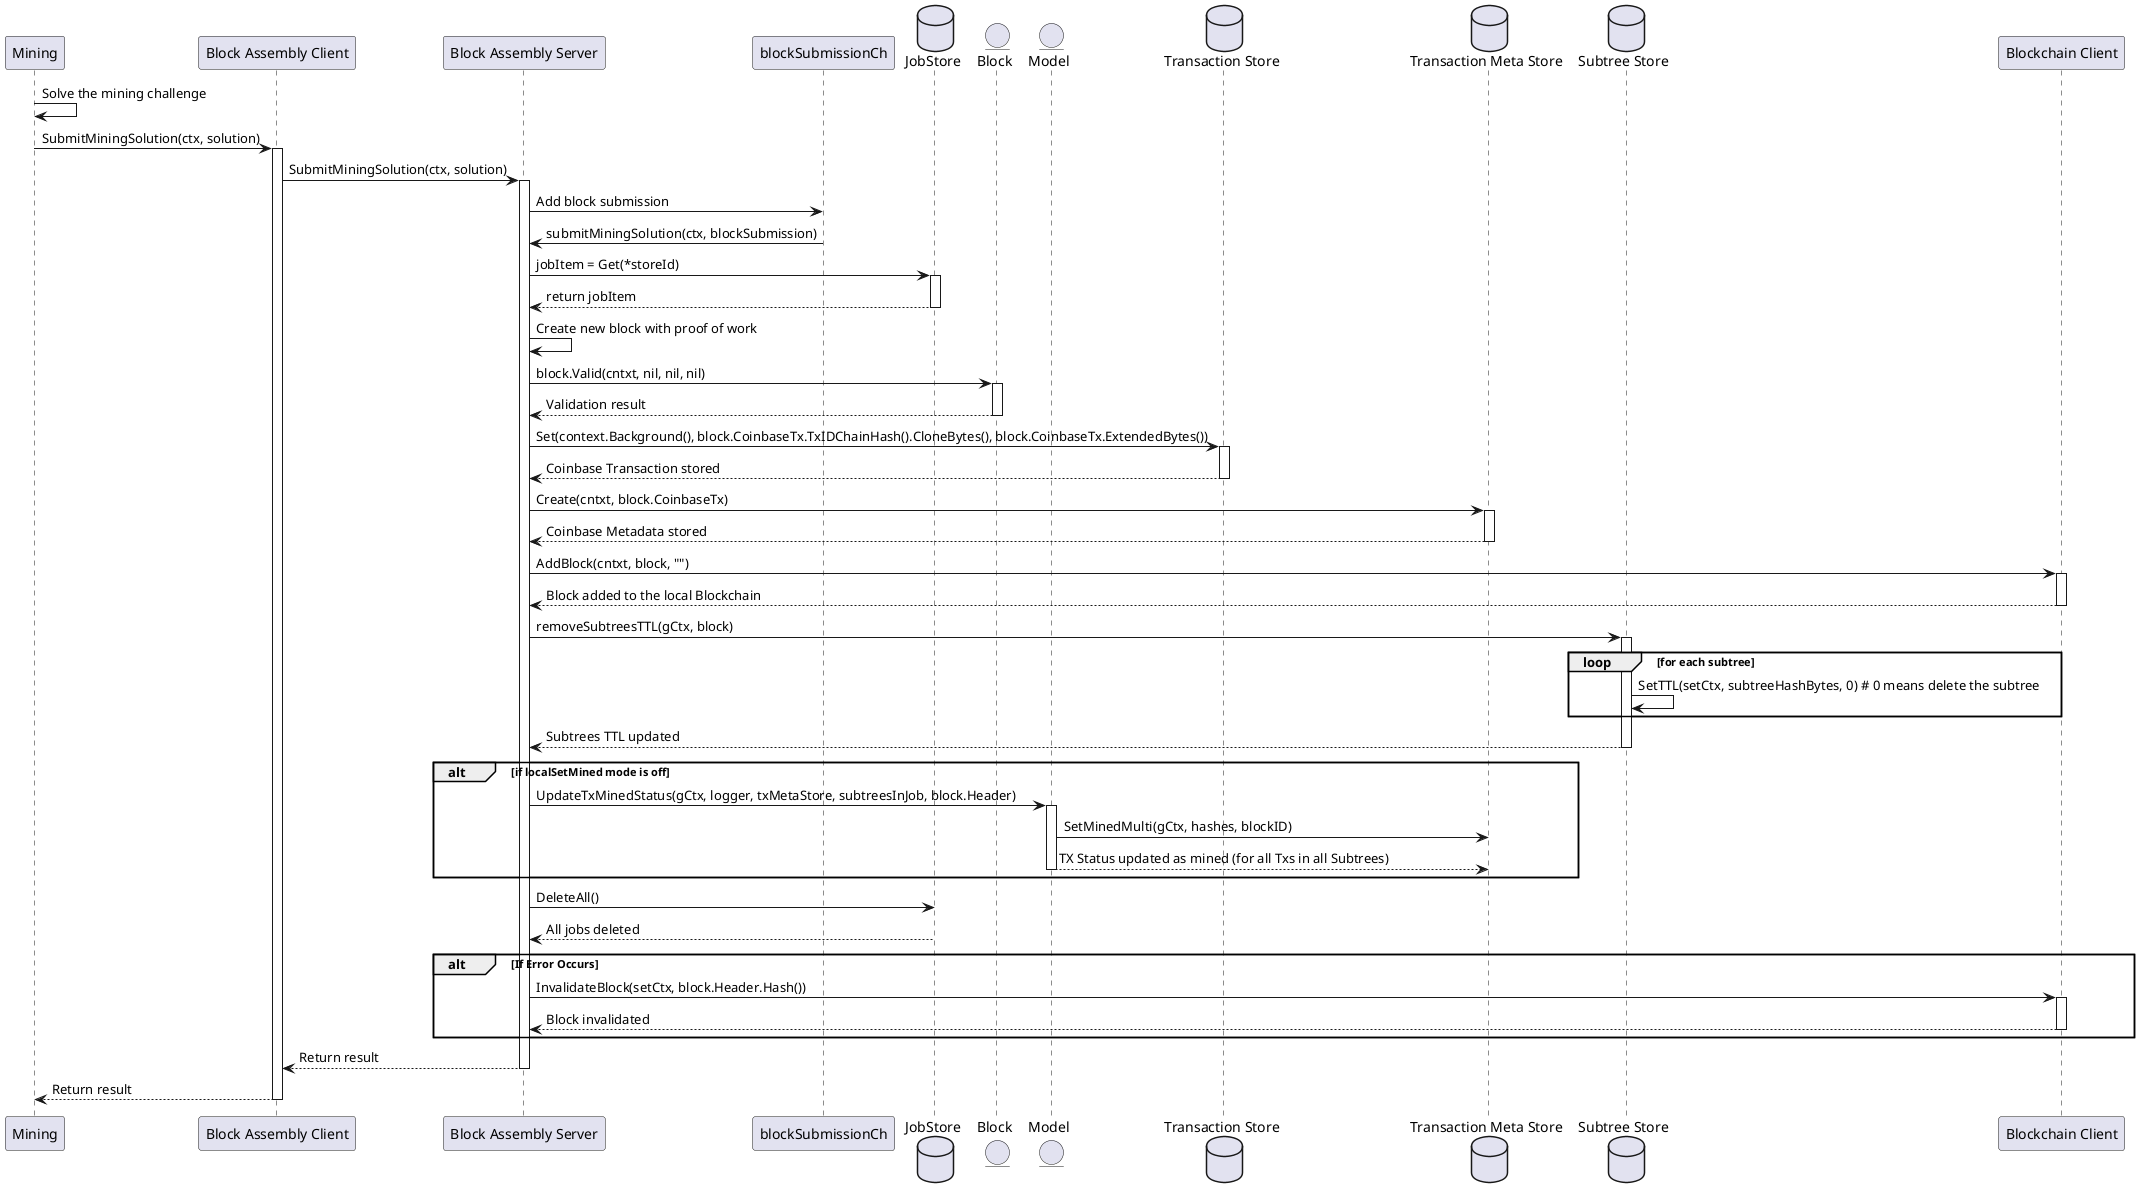 @startuml
participant "Mining" as Miner
participant "Block Assembly Client" as Client
participant "Block Assembly Server" as Server
participant "blockSubmissionCh" as SubmissionCh
database "JobStore" as JobStore
entity "Block" as Block
entity "Model" as Model
database "Transaction Store" as TxStore
database "Transaction Meta Store" as TxMetaStore
database "Subtree Store" as SubtreeStore
participant "Blockchain Client" as BlockchainClient

Miner -> Miner : Solve the mining challenge

Miner -> Client : SubmitMiningSolution(ctx, solution)
activate Client

Client -> Server : SubmitMiningSolution(ctx, solution)
activate Server

Server -> SubmissionCh : Add block submission
SubmissionCh -> Server : submitMiningSolution(ctx, blockSubmission)

Server -> JobStore : jobItem = Get(*storeId)
activate JobStore
JobStore --> Server : return jobItem
deactivate JobStore

Server -> Server : Create new block with proof of work
Server -> Block : block.Valid(cntxt, nil, nil, nil)
activate Block
Block --> Server : Validation result
deactivate Block

Server -> TxStore : Set(context.Background(), block.CoinbaseTx.TxIDChainHash().CloneBytes(), block.CoinbaseTx.ExtendedBytes())
activate TxStore
TxStore --> Server : Coinbase Transaction stored
deactivate TxStore

Server -> TxMetaStore : Create(cntxt, block.CoinbaseTx)
activate TxMetaStore
TxMetaStore --> Server : Coinbase Metadata stored
deactivate TxMetaStore

Server -> BlockchainClient : AddBlock(cntxt, block, "")
activate BlockchainClient
BlockchainClient --> Server : Block added to the local Blockchain
deactivate BlockchainClient

Server -> SubtreeStore : removeSubtreesTTL(gCtx, block)
activate SubtreeStore
loop for each subtree
    SubtreeStore -> SubtreeStore : SetTTL(setCtx, subtreeHashBytes, 0) # 0 means delete the subtree
end
SubtreeStore --> Server : Subtrees TTL updated
deactivate SubtreeStore

alt if localSetMined mode is off
    Server -> Model : UpdateTxMinedStatus(gCtx, logger, txMetaStore, subtreesInJob, block.Header)
    activate Model
    Model -> TxMetaStore: SetMinedMulti(gCtx, hashes, blockID)
    Model --> TxMetaStore : TX Status updated as mined (for all Txs in all Subtrees)
    deactivate Model
end



Server -> JobStore : DeleteAll()
JobStore --> Server : All jobs deleted

alt If Error Occurs
    Server -> BlockchainClient : InvalidateBlock(setCtx, block.Header.Hash())
    activate BlockchainClient
    BlockchainClient --> Server : Block invalidated
    deactivate BlockchainClient
end

Server --> Client : Return result
deactivate Server
Client --> Miner : Return result
deactivate Client
@enduml
